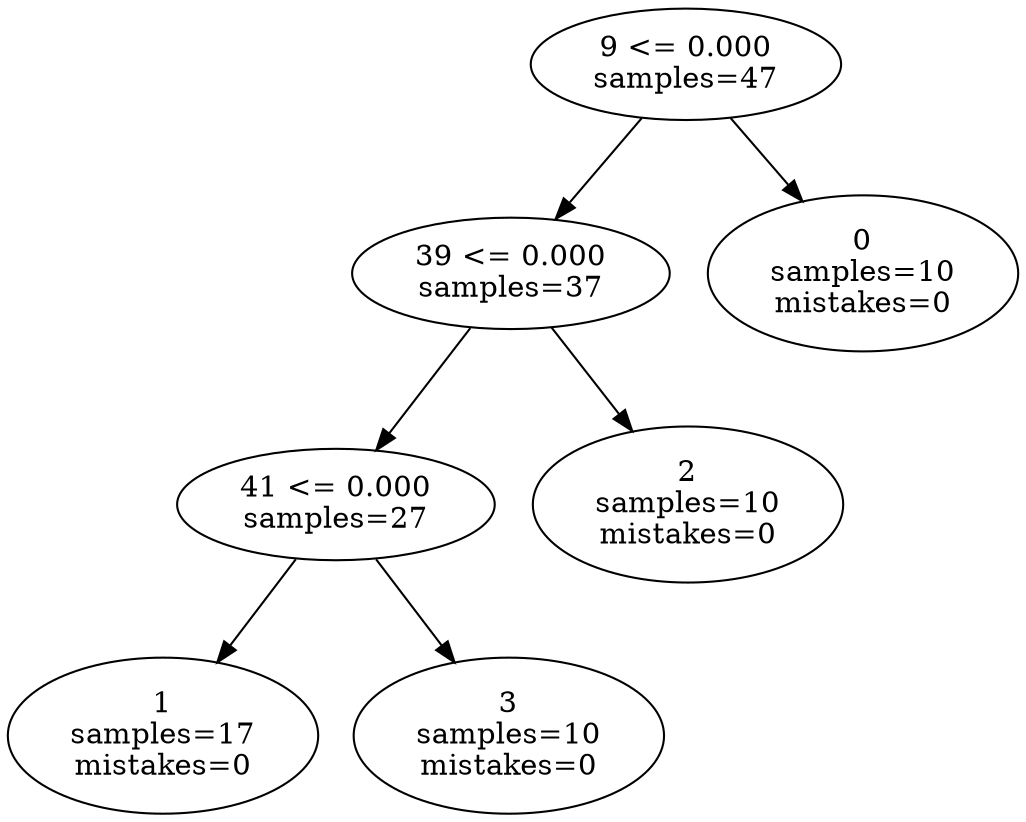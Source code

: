 digraph ClusteringTree {
n_0 [label="9 <= 0.000
samples=\47"];
n_1 [label="39 <= 0.000
samples=\37"];
n_2 [label="0
samples=\10
mistakes=\0"];
n_3 [label="41 <= 0.000
samples=\27"];
n_4 [label="2
samples=\10
mistakes=\0"];
n_5 [label="1
samples=\17
mistakes=\0"];
n_6 [label="3
samples=\10
mistakes=\0"];
n_0 -> n_1;
n_0 -> n_2;
n_1 -> n_3;
n_1 -> n_4;
n_3 -> n_5;
n_3 -> n_6;
}
